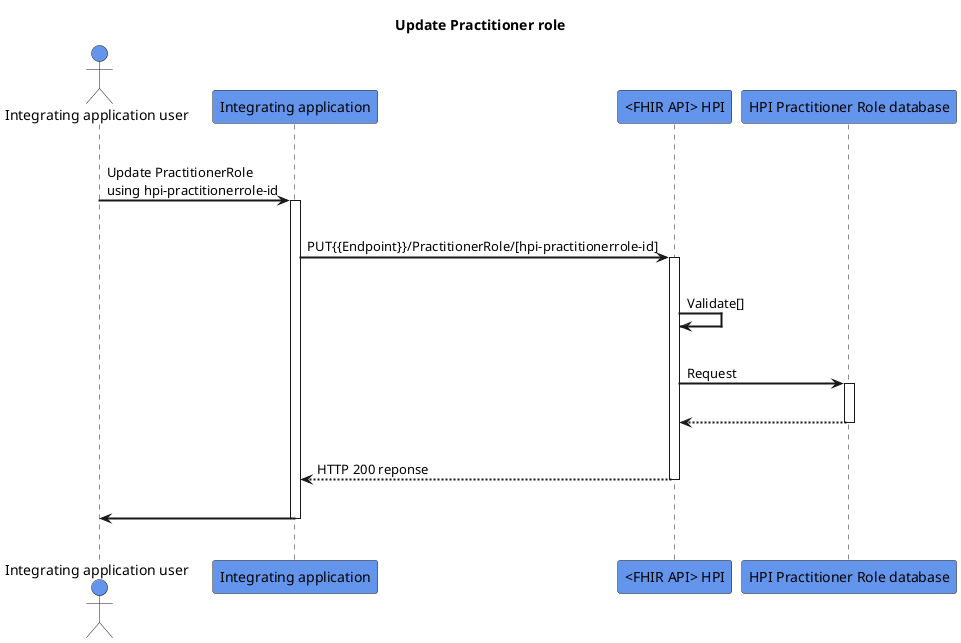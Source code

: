 @startuml
skinparam sequenceArrowThickness 2
skinparam roundcorner 5
skinparam maxmessagesize 180
skinparam sequenceParticipant bold
title Update Practitioner role
actor "Integrating application user" as User #CornflowerBlue
participant "Integrating application" as A #CornflowerBlue
participant "<FHIR API> HPI" as B #CornflowerBlue
participant "HPI Practitioner Role database" as C #CornflowerBlue
|||
User -> A: Update PractitionerRole using hpi-practitionerrole-id
activate A
|||
A -> B: PUT{{Endpoint}}/PractitionerRole/[hpi-practitionerrole-id]
activate B
|||
B -> B: Validate[]
|||
B -> C: Request
activate C
|||
C -[dashed]-> B: 
deactivate C
|||
B -[dashed]-> A:HTTP 200 reponse
deactivate B
|||
A -> User: 
deactivate A
|||
@enduml
